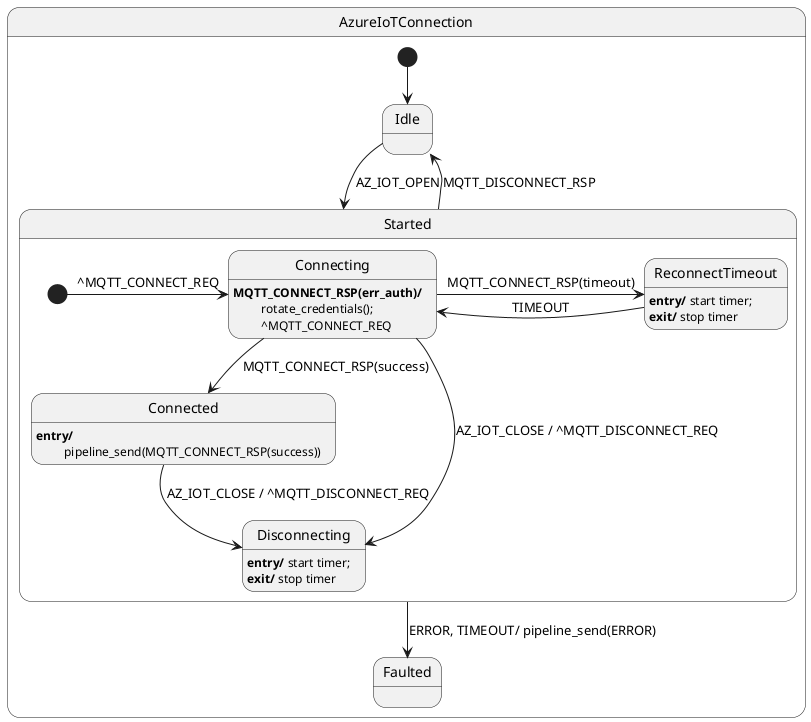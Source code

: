 @startuml

state AzureIoTConnection {
state Idle
    state Started {
        state Connecting
        Connecting : <b>MQTT_CONNECT_RSP(err_auth)/</b>
        Connecting : \t rotate_credentials();
        Connecting : \t ^MQTT_CONNECT_REQ

        state Connected
        Connected : <b>entry/</b> 
        Connected : \t pipeline_send(MQTT_CONNECT_RSP(success))

        state ReconnectTimeout
        ReconnectTimeout: <b>entry/</b> start timer;
        ReconnectTimeout: <b>exit/</b> stop timer

        state Disconnecting
        Disconnecting : <b>entry/</b> start timer; 
        Disconnecting : <b>exit/</b> stop timer

        [*] -> Connecting : ^MQTT_CONNECT_REQ
        Connecting --> Connected : MQTT_CONNECT_RSP(success)
        Connecting -> ReconnectTimeout : MQTT_CONNECT_RSP(timeout)
        Connecting --> Disconnecting : AZ_IOT_CLOSE / ^MQTT_DISCONNECT_REQ
        Connected --> Disconnecting : AZ_IOT_CLOSE / ^MQTT_DISCONNECT_REQ
        ReconnectTimeout -> Connecting : TIMEOUT
    }

    [*] --> Idle
    Idle -> Started : AZ_IOT_OPEN
    Started --> Idle : MQTT_DISCONNECT_RSP
    Started --> Faulted: ERROR, TIMEOUT/ pipeline_send(ERROR)

@enduml
